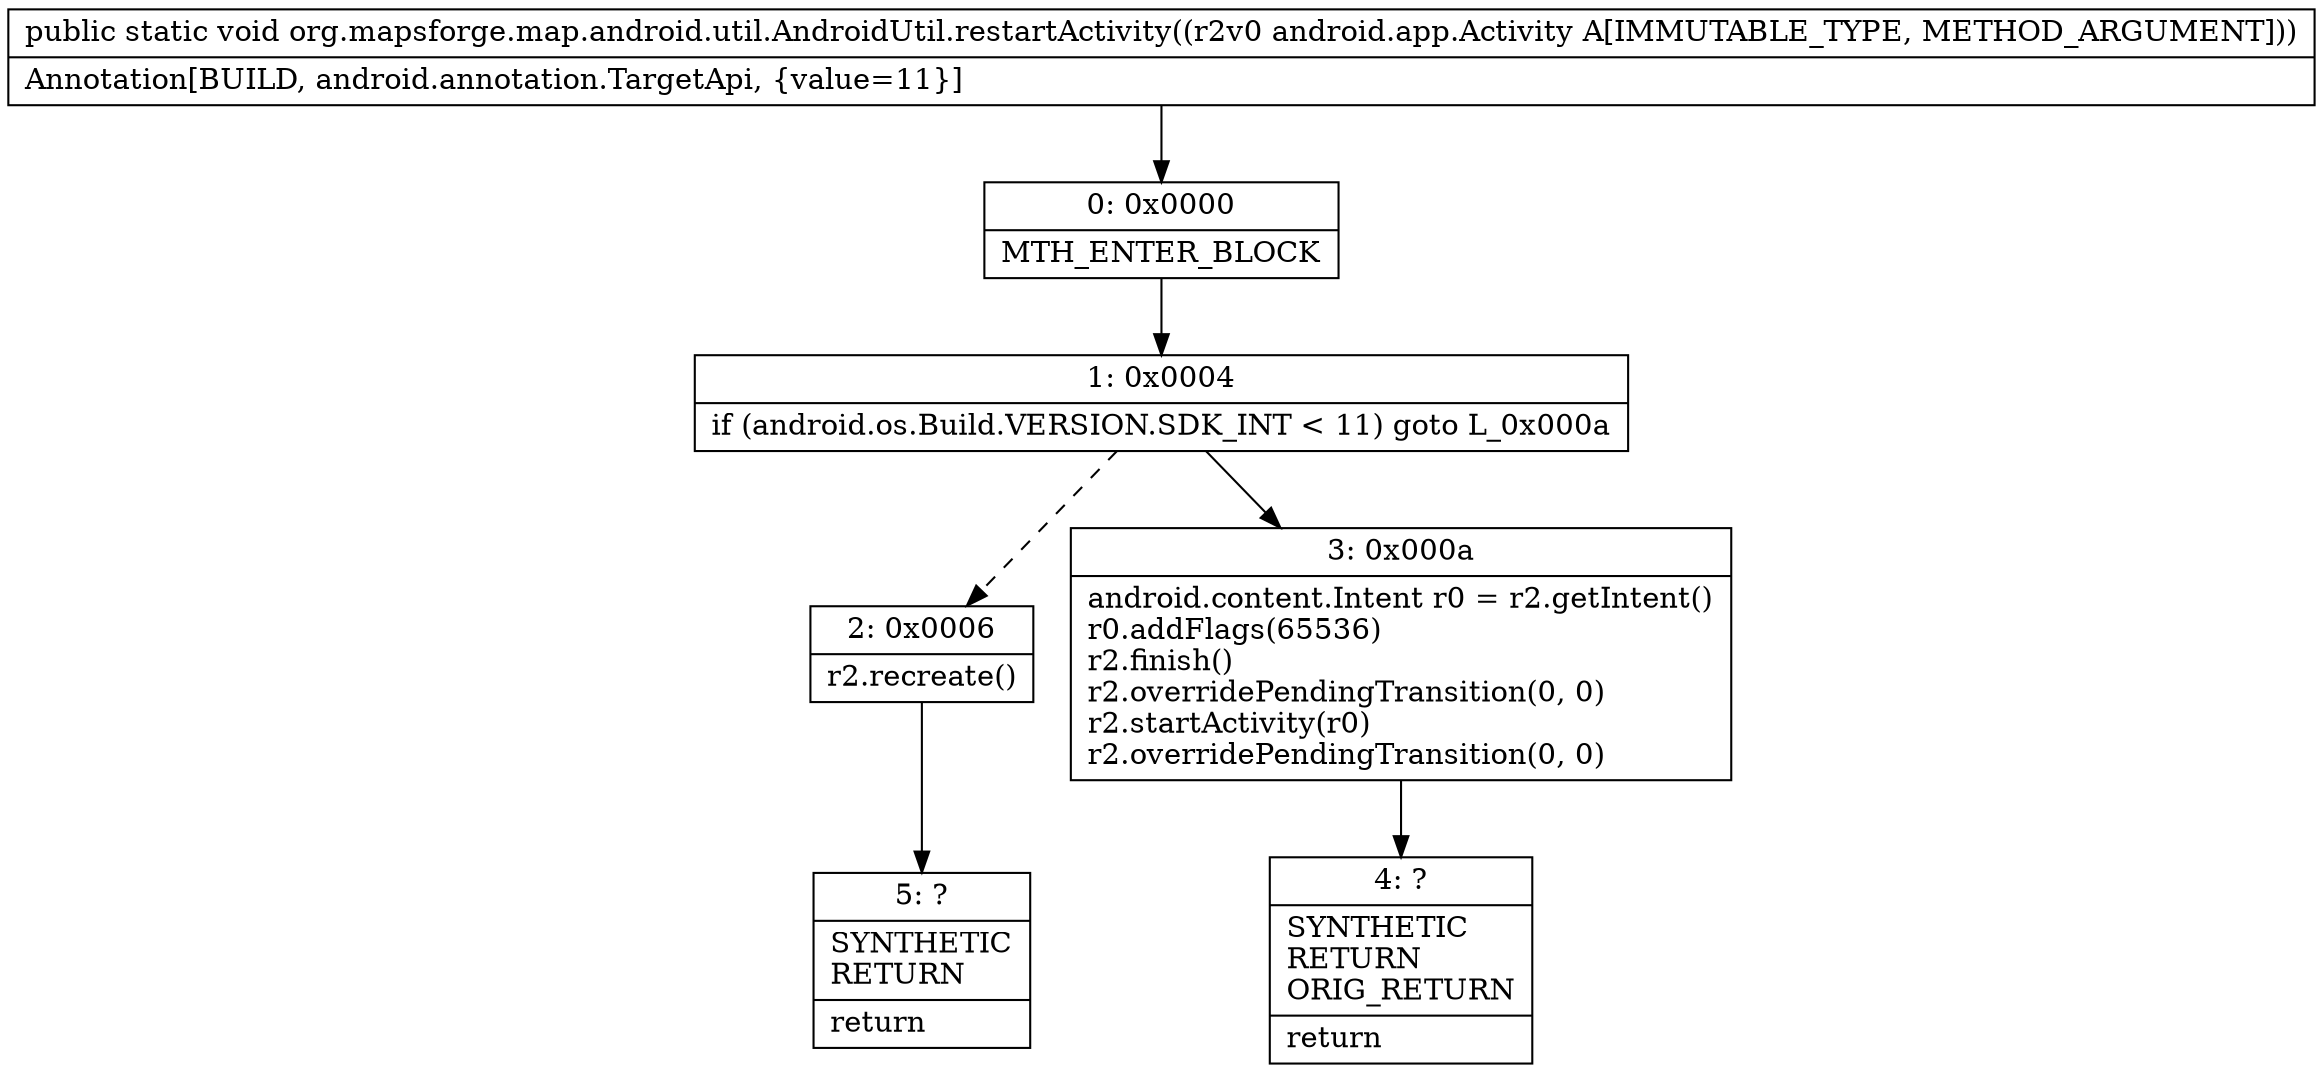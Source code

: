 digraph "CFG fororg.mapsforge.map.android.util.AndroidUtil.restartActivity(Landroid\/app\/Activity;)V" {
Node_0 [shape=record,label="{0\:\ 0x0000|MTH_ENTER_BLOCK\l}"];
Node_1 [shape=record,label="{1\:\ 0x0004|if (android.os.Build.VERSION.SDK_INT \< 11) goto L_0x000a\l}"];
Node_2 [shape=record,label="{2\:\ 0x0006|r2.recreate()\l}"];
Node_3 [shape=record,label="{3\:\ 0x000a|android.content.Intent r0 = r2.getIntent()\lr0.addFlags(65536)\lr2.finish()\lr2.overridePendingTransition(0, 0)\lr2.startActivity(r0)\lr2.overridePendingTransition(0, 0)\l}"];
Node_4 [shape=record,label="{4\:\ ?|SYNTHETIC\lRETURN\lORIG_RETURN\l|return\l}"];
Node_5 [shape=record,label="{5\:\ ?|SYNTHETIC\lRETURN\l|return\l}"];
MethodNode[shape=record,label="{public static void org.mapsforge.map.android.util.AndroidUtil.restartActivity((r2v0 android.app.Activity A[IMMUTABLE_TYPE, METHOD_ARGUMENT]))  | Annotation[BUILD, android.annotation.TargetApi, \{value=11\}]\l}"];
MethodNode -> Node_0;
Node_0 -> Node_1;
Node_1 -> Node_2[style=dashed];
Node_1 -> Node_3;
Node_2 -> Node_5;
Node_3 -> Node_4;
}


